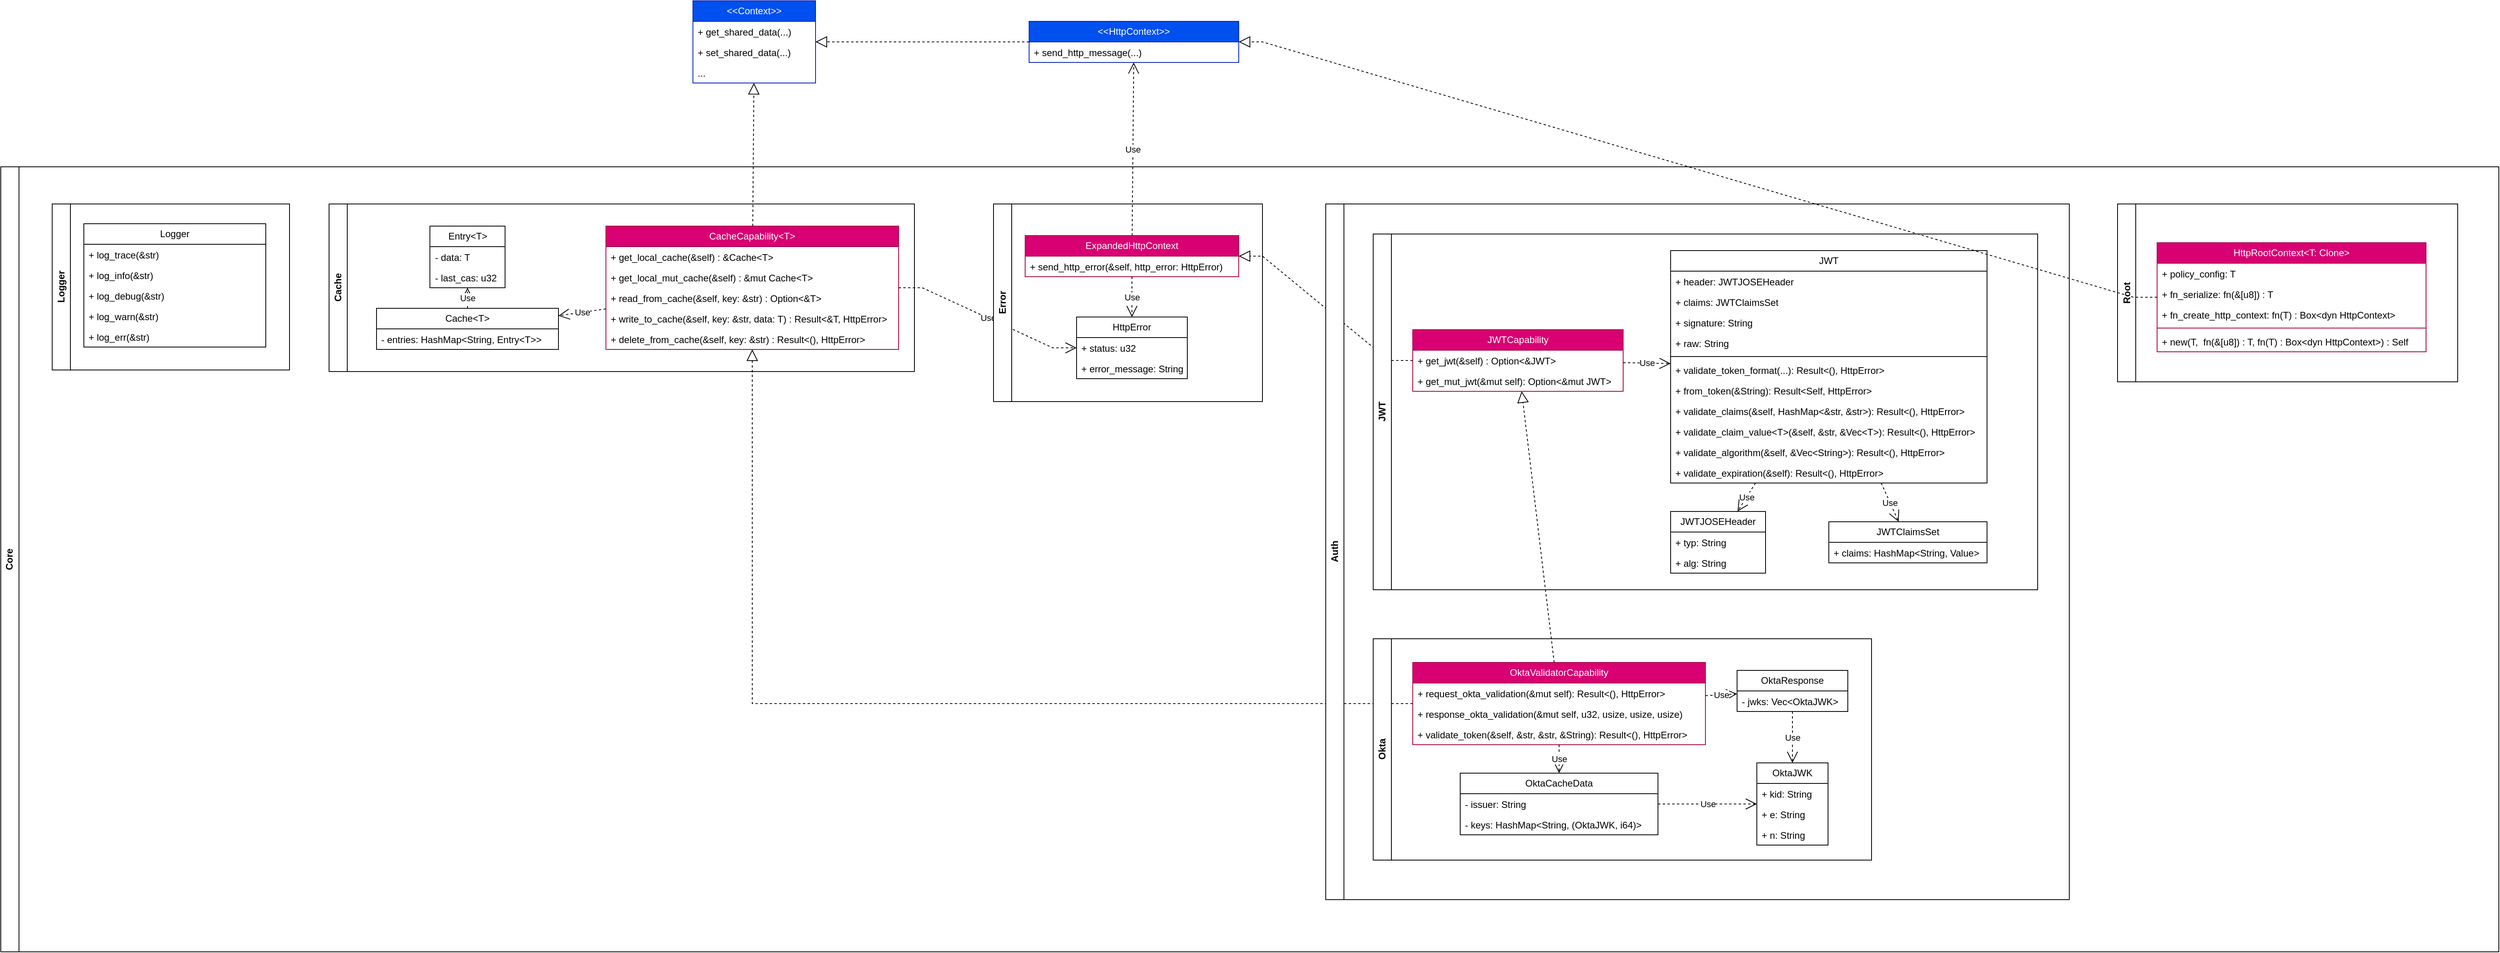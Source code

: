 <mxfile>
    <diagram name="Página-1" id="h4F8JXKs_0zl05brKgDj">
        <mxGraphModel dx="1831" dy="1032" grid="0" gridSize="10" guides="1" tooltips="1" connect="1" arrows="1" fold="1" page="0" pageScale="1" pageWidth="827" pageHeight="1169" background="none" math="0" shadow="0">
            <root>
                <mxCell id="0"/>
                <mxCell id="1" parent="0"/>
                <mxCell id="KicttZeMoANfHWGI0RuL-10" value="Cache&amp;lt;T&amp;gt;" style="swimlane;fontStyle=0;childLayout=stackLayout;horizontal=1;startSize=26;fillColor=none;horizontalStack=0;resizeParent=1;resizeParentMax=0;resizeLast=0;collapsible=1;marginBottom=0;whiteSpace=wrap;html=1;" parent="1" vertex="1">
                    <mxGeometry x="130" y="270" width="230" height="52" as="geometry"/>
                </mxCell>
                <mxCell id="KicttZeMoANfHWGI0RuL-11" value="- entries: HashMap&amp;lt;String, Entry&amp;lt;T&amp;gt;&amp;gt;" style="text;strokeColor=none;fillColor=none;align=left;verticalAlign=top;spacingLeft=4;spacingRight=4;overflow=hidden;rotatable=0;points=[[0,0.5],[1,0.5]];portConstraint=eastwest;whiteSpace=wrap;html=1;" parent="KicttZeMoANfHWGI0RuL-10" vertex="1">
                    <mxGeometry y="26" width="230" height="26" as="geometry"/>
                </mxCell>
                <mxCell id="KicttZeMoANfHWGI0RuL-26" value="Use" style="endArrow=open;endSize=12;dashed=1;html=1;rounded=0;" parent="1" source="KicttZeMoANfHWGI0RuL-10" target="KicttZeMoANfHWGI0RuL-14" edge="1">
                    <mxGeometry width="160" relative="1" as="geometry">
                        <mxPoint x="100" y="467" as="sourcePoint"/>
                        <mxPoint x="-20" y="437" as="targetPoint"/>
                    </mxGeometry>
                </mxCell>
                <mxCell id="KicttZeMoANfHWGI0RuL-31" value="CacheCapability&amp;lt;T&amp;gt;" style="swimlane;fontStyle=0;childLayout=stackLayout;horizontal=1;startSize=26;fillColor=#d80073;horizontalStack=0;resizeParent=1;resizeParentMax=0;resizeLast=0;collapsible=1;marginBottom=0;whiteSpace=wrap;html=1;strokeColor=#A50040;fontColor=#ffffff;" parent="1" vertex="1">
                    <mxGeometry x="420" y="166" width="370" height="156" as="geometry"/>
                </mxCell>
                <mxCell id="KicttZeMoANfHWGI0RuL-32" value="+ get_local_cache(&amp;amp;self) : &amp;amp;Cache&amp;lt;T&amp;gt;&amp;nbsp;" style="text;strokeColor=none;fillColor=none;align=left;verticalAlign=top;spacingLeft=4;spacingRight=4;overflow=hidden;rotatable=0;points=[[0,0.5],[1,0.5]];portConstraint=eastwest;whiteSpace=wrap;html=1;" parent="KicttZeMoANfHWGI0RuL-31" vertex="1">
                    <mxGeometry y="26" width="370" height="26" as="geometry"/>
                </mxCell>
                <mxCell id="KicttZeMoANfHWGI0RuL-33" value="+ get_local_mut_cache(&amp;amp;self) : &amp;amp;mut Cache&amp;lt;T&amp;gt;&amp;nbsp;" style="text;strokeColor=none;fillColor=none;align=left;verticalAlign=top;spacingLeft=4;spacingRight=4;overflow=hidden;rotatable=0;points=[[0,0.5],[1,0.5]];portConstraint=eastwest;whiteSpace=wrap;html=1;" parent="KicttZeMoANfHWGI0RuL-31" vertex="1">
                    <mxGeometry y="52" width="370" height="26" as="geometry"/>
                </mxCell>
                <mxCell id="KicttZeMoANfHWGI0RuL-35" value="+ read_from_cache(&amp;amp;self, key: &amp;amp;str) : Option&amp;lt;&amp;amp;T&amp;gt;&amp;nbsp;" style="text;strokeColor=none;fillColor=none;align=left;verticalAlign=top;spacingLeft=4;spacingRight=4;overflow=hidden;rotatable=0;points=[[0,0.5],[1,0.5]];portConstraint=eastwest;whiteSpace=wrap;html=1;" parent="KicttZeMoANfHWGI0RuL-31" vertex="1">
                    <mxGeometry y="78" width="370" height="26" as="geometry"/>
                </mxCell>
                <mxCell id="KicttZeMoANfHWGI0RuL-36" value="+ write_to_cache(&amp;amp;self, key: &amp;amp;str, data: T) : Result&amp;lt;&amp;amp;T, HttpError&amp;gt;&amp;nbsp;" style="text;strokeColor=none;fillColor=none;align=left;verticalAlign=top;spacingLeft=4;spacingRight=4;overflow=hidden;rotatable=0;points=[[0,0.5],[1,0.5]];portConstraint=eastwest;whiteSpace=wrap;html=1;" parent="KicttZeMoANfHWGI0RuL-31" vertex="1">
                    <mxGeometry y="104" width="370" height="26" as="geometry"/>
                </mxCell>
                <mxCell id="KicttZeMoANfHWGI0RuL-45" value="+ delete_from_cache(&amp;amp;self, key: &amp;amp;str) : Result&amp;lt;(), HttpError&amp;gt;&amp;nbsp;" style="text;strokeColor=none;fillColor=none;align=left;verticalAlign=top;spacingLeft=4;spacingRight=4;overflow=hidden;rotatable=0;points=[[0,0.5],[1,0.5]];portConstraint=eastwest;whiteSpace=wrap;html=1;" parent="KicttZeMoANfHWGI0RuL-31" vertex="1">
                    <mxGeometry y="130" width="370" height="26" as="geometry"/>
                </mxCell>
                <mxCell id="KicttZeMoANfHWGI0RuL-34" value="Use" style="endArrow=open;endSize=12;dashed=1;html=1;rounded=0;" parent="1" source="KicttZeMoANfHWGI0RuL-31" target="KicttZeMoANfHWGI0RuL-10" edge="1">
                    <mxGeometry width="160" relative="1" as="geometry">
                        <mxPoint x="561" y="91" as="sourcePoint"/>
                        <mxPoint x="505" y="91" as="targetPoint"/>
                    </mxGeometry>
                </mxCell>
                <mxCell id="KicttZeMoANfHWGI0RuL-59" value="" style="endArrow=block;dashed=1;endFill=0;endSize=12;html=1;rounded=0;" parent="1" source="KicttZeMoANfHWGI0RuL-31" target="KicttZeMoANfHWGI0RuL-63" edge="1">
                    <mxGeometry width="160" relative="1" as="geometry">
                        <mxPoint x="615" y="390" as="sourcePoint"/>
                        <mxPoint x="615" y="328" as="targetPoint"/>
                    </mxGeometry>
                </mxCell>
                <mxCell id="KicttZeMoANfHWGI0RuL-60" value="&amp;lt;&amp;lt;HttpContext&amp;gt;&amp;gt;" style="swimlane;fontStyle=0;childLayout=stackLayout;horizontal=1;startSize=26;fillColor=#0050ef;horizontalStack=0;resizeParent=1;resizeParentMax=0;resizeLast=0;collapsible=1;marginBottom=0;whiteSpace=wrap;html=1;strokeColor=#001DBC;fontColor=#ffffff;" parent="1" vertex="1">
                    <mxGeometry x="955" y="-93" width="265" height="52" as="geometry"/>
                </mxCell>
                <mxCell id="KicttZeMoANfHWGI0RuL-149" value="+ send_http_message(...)" style="text;strokeColor=none;fillColor=none;align=left;verticalAlign=top;spacingLeft=4;spacingRight=4;overflow=hidden;rotatable=0;points=[[0,0.5],[1,0.5]];portConstraint=eastwest;whiteSpace=wrap;html=1;" parent="KicttZeMoANfHWGI0RuL-60" vertex="1">
                    <mxGeometry y="26" width="265" height="26" as="geometry"/>
                </mxCell>
                <mxCell id="KicttZeMoANfHWGI0RuL-62" value="Use" style="endArrow=open;endSize=12;dashed=1;html=1;rounded=0;" parent="1" source="KicttZeMoANfHWGI0RuL-52" target="KicttZeMoANfHWGI0RuL-60" edge="1">
                    <mxGeometry width="160" relative="1" as="geometry">
                        <mxPoint x="615" y="450" as="sourcePoint"/>
                        <mxPoint x="615" y="380" as="targetPoint"/>
                    </mxGeometry>
                </mxCell>
                <mxCell id="KicttZeMoANfHWGI0RuL-63" value="&amp;lt;&amp;lt;Context&amp;gt;&amp;gt;" style="swimlane;fontStyle=0;childLayout=stackLayout;horizontal=1;startSize=26;fillColor=#0050ef;horizontalStack=0;resizeParent=1;resizeParentMax=0;resizeLast=0;collapsible=1;marginBottom=0;whiteSpace=wrap;html=1;strokeColor=#001DBC;fontColor=#ffffff;" parent="1" vertex="1">
                    <mxGeometry x="530" y="-119" width="155" height="104" as="geometry"/>
                </mxCell>
                <mxCell id="KicttZeMoANfHWGI0RuL-65" value="+ get_shared_data(...)" style="text;strokeColor=none;fillColor=none;align=left;verticalAlign=top;spacingLeft=4;spacingRight=4;overflow=hidden;rotatable=0;points=[[0,0.5],[1,0.5]];portConstraint=eastwest;whiteSpace=wrap;html=1;" parent="KicttZeMoANfHWGI0RuL-63" vertex="1">
                    <mxGeometry y="26" width="155" height="26" as="geometry"/>
                </mxCell>
                <mxCell id="KicttZeMoANfHWGI0RuL-66" value="+ set_shared_data(...)" style="text;strokeColor=none;fillColor=none;align=left;verticalAlign=top;spacingLeft=4;spacingRight=4;overflow=hidden;rotatable=0;points=[[0,0.5],[1,0.5]];portConstraint=eastwest;whiteSpace=wrap;html=1;" parent="KicttZeMoANfHWGI0RuL-63" vertex="1">
                    <mxGeometry y="52" width="155" height="26" as="geometry"/>
                </mxCell>
                <mxCell id="KicttZeMoANfHWGI0RuL-67" value="..." style="text;strokeColor=none;fillColor=none;align=left;verticalAlign=top;spacingLeft=4;spacingRight=4;overflow=hidden;rotatable=0;points=[[0,0.5],[1,0.5]];portConstraint=eastwest;whiteSpace=wrap;html=1;" parent="KicttZeMoANfHWGI0RuL-63" vertex="1">
                    <mxGeometry y="78" width="155" height="26" as="geometry"/>
                </mxCell>
                <mxCell id="KicttZeMoANfHWGI0RuL-68" value="" style="endArrow=block;dashed=1;endFill=0;endSize=12;html=1;rounded=0;" parent="1" source="KicttZeMoANfHWGI0RuL-60" target="KicttZeMoANfHWGI0RuL-63" edge="1">
                    <mxGeometry width="160" relative="1" as="geometry">
                        <mxPoint x="615" y="123" as="sourcePoint"/>
                        <mxPoint x="615" y="75" as="targetPoint"/>
                    </mxGeometry>
                </mxCell>
                <mxCell id="KicttZeMoANfHWGI0RuL-78" value="Use" style="endArrow=open;endSize=12;dashed=1;html=1;rounded=0;edgeStyle=entityRelationEdgeStyle;" parent="1" source="KicttZeMoANfHWGI0RuL-31" target="KicttZeMoANfHWGI0RuL-47" edge="1">
                    <mxGeometry width="160" relative="1" as="geometry">
                        <mxPoint x="1068" y="225" as="sourcePoint"/>
                        <mxPoint x="1021" y="270" as="targetPoint"/>
                    </mxGeometry>
                </mxCell>
                <mxCell id="KicttZeMoANfHWGI0RuL-79" value="Cache" style="swimlane;horizontal=0;whiteSpace=wrap;html=1;" parent="1" vertex="1">
                    <mxGeometry x="70" y="138" width="740" height="212" as="geometry"/>
                </mxCell>
                <mxCell id="KicttZeMoANfHWGI0RuL-14" value="Entry&amp;lt;T&amp;gt;" style="swimlane;fontStyle=0;childLayout=stackLayout;horizontal=1;startSize=26;fillColor=none;horizontalStack=0;resizeParent=1;resizeParentMax=0;resizeLast=0;collapsible=1;marginBottom=0;whiteSpace=wrap;html=1;" parent="KicttZeMoANfHWGI0RuL-79" vertex="1">
                    <mxGeometry x="127.5" y="28" width="95" height="78" as="geometry"/>
                </mxCell>
                <mxCell id="KicttZeMoANfHWGI0RuL-15" value="- data: T" style="text;strokeColor=none;fillColor=none;align=left;verticalAlign=top;spacingLeft=4;spacingRight=4;overflow=hidden;rotatable=0;points=[[0,0.5],[1,0.5]];portConstraint=eastwest;whiteSpace=wrap;html=1;" parent="KicttZeMoANfHWGI0RuL-14" vertex="1">
                    <mxGeometry y="26" width="95" height="26" as="geometry"/>
                </mxCell>
                <mxCell id="KicttZeMoANfHWGI0RuL-16" value="- last_cas: u32" style="text;strokeColor=none;fillColor=none;align=left;verticalAlign=top;spacingLeft=4;spacingRight=4;overflow=hidden;rotatable=0;points=[[0,0.5],[1,0.5]];portConstraint=eastwest;whiteSpace=wrap;html=1;" parent="KicttZeMoANfHWGI0RuL-14" vertex="1">
                    <mxGeometry y="52" width="95" height="26" as="geometry"/>
                </mxCell>
                <mxCell id="KicttZeMoANfHWGI0RuL-88" value="" style="endArrow=block;dashed=1;endFill=0;endSize=12;html=1;rounded=0;edgeStyle=orthogonalEdgeStyle;" parent="1" source="KicttZeMoANfHWGI0RuL-82" target="KicttZeMoANfHWGI0RuL-31" edge="1">
                    <mxGeometry width="160" relative="1" as="geometry">
                        <mxPoint x="540" y="540" as="sourcePoint"/>
                        <mxPoint x="615" y="124" as="targetPoint"/>
                    </mxGeometry>
                </mxCell>
                <mxCell id="KicttZeMoANfHWGI0RuL-96" value="" style="endArrow=block;dashed=1;endFill=0;endSize=12;html=1;rounded=0;edgeStyle=entityRelationEdgeStyle;" parent="1" source="KicttZeMoANfHWGI0RuL-89" target="KicttZeMoANfHWGI0RuL-52" edge="1">
                    <mxGeometry width="160" relative="1" as="geometry">
                        <mxPoint x="615" y="176" as="sourcePoint"/>
                        <mxPoint x="615" y="124" as="targetPoint"/>
                    </mxGeometry>
                </mxCell>
                <mxCell id="KicttZeMoANfHWGI0RuL-147" value="Error" style="swimlane;horizontal=0;whiteSpace=wrap;html=1;" parent="1" vertex="1">
                    <mxGeometry x="910" y="138" width="340" height="250" as="geometry"/>
                </mxCell>
                <mxCell id="KicttZeMoANfHWGI0RuL-52" value="ExpandedHttpContext" style="swimlane;fontStyle=0;childLayout=stackLayout;horizontal=1;startSize=26;fillColor=#d80073;horizontalStack=0;resizeParent=1;resizeParentMax=0;resizeLast=0;collapsible=1;marginBottom=0;whiteSpace=wrap;html=1;fontColor=#ffffff;strokeColor=#A50040;" parent="KicttZeMoANfHWGI0RuL-147" vertex="1">
                    <mxGeometry x="40" y="40" width="270" height="52" as="geometry"/>
                </mxCell>
                <mxCell id="KicttZeMoANfHWGI0RuL-53" value="+ send_http_error(&amp;amp;self, http_error: HttpError)" style="text;strokeColor=none;fillColor=none;align=left;verticalAlign=top;spacingLeft=4;spacingRight=4;overflow=hidden;rotatable=0;points=[[0,0.5],[1,0.5]];portConstraint=eastwest;whiteSpace=wrap;html=1;" parent="KicttZeMoANfHWGI0RuL-52" vertex="1">
                    <mxGeometry y="26" width="270" height="26" as="geometry"/>
                </mxCell>
                <mxCell id="KicttZeMoANfHWGI0RuL-47" value="HttpError" style="swimlane;fontStyle=0;childLayout=stackLayout;horizontal=1;startSize=26;fillColor=none;horizontalStack=0;resizeParent=1;resizeParentMax=0;resizeLast=0;collapsible=1;marginBottom=0;whiteSpace=wrap;html=1;" parent="KicttZeMoANfHWGI0RuL-147" vertex="1">
                    <mxGeometry x="105" y="143" width="140" height="78" as="geometry"/>
                </mxCell>
                <mxCell id="KicttZeMoANfHWGI0RuL-48" value="+ status: u32" style="text;strokeColor=none;fillColor=none;align=left;verticalAlign=top;spacingLeft=4;spacingRight=4;overflow=hidden;rotatable=0;points=[[0,0.5],[1,0.5]];portConstraint=eastwest;whiteSpace=wrap;html=1;" parent="KicttZeMoANfHWGI0RuL-47" vertex="1">
                    <mxGeometry y="26" width="140" height="26" as="geometry"/>
                </mxCell>
                <mxCell id="KicttZeMoANfHWGI0RuL-49" value="+ error_message: String" style="text;strokeColor=none;fillColor=none;align=left;verticalAlign=top;spacingLeft=4;spacingRight=4;overflow=hidden;rotatable=0;points=[[0,0.5],[1,0.5]];portConstraint=eastwest;whiteSpace=wrap;html=1;" parent="KicttZeMoANfHWGI0RuL-47" vertex="1">
                    <mxGeometry y="52" width="140" height="26" as="geometry"/>
                </mxCell>
                <mxCell id="KicttZeMoANfHWGI0RuL-58" value="Use" style="endArrow=open;endSize=12;dashed=1;html=1;rounded=0;" parent="KicttZeMoANfHWGI0RuL-147" source="KicttZeMoANfHWGI0RuL-52" target="KicttZeMoANfHWGI0RuL-47" edge="1">
                    <mxGeometry width="160" relative="1" as="geometry">
                        <mxPoint x="-687" y="-3" as="sourcePoint"/>
                        <mxPoint x="-547" y="-3" as="targetPoint"/>
                    </mxGeometry>
                </mxCell>
                <mxCell id="KicttZeMoANfHWGI0RuL-150" value="Logger" style="swimlane;horizontal=0;whiteSpace=wrap;html=1;" parent="1" vertex="1">
                    <mxGeometry x="-280" y="138" width="300" height="210" as="geometry"/>
                </mxCell>
                <mxCell id="KicttZeMoANfHWGI0RuL-153" value="Logger" style="swimlane;fontStyle=0;childLayout=stackLayout;horizontal=1;startSize=26;fillColor=none;horizontalStack=0;resizeParent=1;resizeParentMax=0;resizeLast=0;collapsible=1;marginBottom=0;whiteSpace=wrap;html=1;" parent="KicttZeMoANfHWGI0RuL-150" vertex="1">
                    <mxGeometry x="40" y="25" width="230" height="156" as="geometry"/>
                </mxCell>
                <mxCell id="KicttZeMoANfHWGI0RuL-154" value="+ log_trace(&amp;amp;str)" style="text;strokeColor=none;fillColor=none;align=left;verticalAlign=top;spacingLeft=4;spacingRight=4;overflow=hidden;rotatable=0;points=[[0,0.5],[1,0.5]];portConstraint=eastwest;whiteSpace=wrap;html=1;" parent="KicttZeMoANfHWGI0RuL-153" vertex="1">
                    <mxGeometry y="26" width="230" height="26" as="geometry"/>
                </mxCell>
                <mxCell id="KicttZeMoANfHWGI0RuL-157" value="+ log_info(&amp;amp;str)" style="text;strokeColor=none;fillColor=none;align=left;verticalAlign=top;spacingLeft=4;spacingRight=4;overflow=hidden;rotatable=0;points=[[0,0.5],[1,0.5]];portConstraint=eastwest;whiteSpace=wrap;html=1;" parent="KicttZeMoANfHWGI0RuL-153" vertex="1">
                    <mxGeometry y="52" width="230" height="26" as="geometry"/>
                </mxCell>
                <mxCell id="KicttZeMoANfHWGI0RuL-158" value="+ log_debug(&amp;amp;str)" style="text;strokeColor=none;fillColor=none;align=left;verticalAlign=top;spacingLeft=4;spacingRight=4;overflow=hidden;rotatable=0;points=[[0,0.5],[1,0.5]];portConstraint=eastwest;whiteSpace=wrap;html=1;" parent="KicttZeMoANfHWGI0RuL-153" vertex="1">
                    <mxGeometry y="78" width="230" height="26" as="geometry"/>
                </mxCell>
                <mxCell id="KicttZeMoANfHWGI0RuL-159" value="+ log_warn(&amp;amp;str)" style="text;strokeColor=none;fillColor=none;align=left;verticalAlign=top;spacingLeft=4;spacingRight=4;overflow=hidden;rotatable=0;points=[[0,0.5],[1,0.5]];portConstraint=eastwest;whiteSpace=wrap;html=1;" parent="KicttZeMoANfHWGI0RuL-153" vertex="1">
                    <mxGeometry y="104" width="230" height="26" as="geometry"/>
                </mxCell>
                <mxCell id="KicttZeMoANfHWGI0RuL-160" value="+ log_err(&amp;amp;str)" style="text;strokeColor=none;fillColor=none;align=left;verticalAlign=top;spacingLeft=4;spacingRight=4;overflow=hidden;rotatable=0;points=[[0,0.5],[1,0.5]];portConstraint=eastwest;whiteSpace=wrap;html=1;" parent="KicttZeMoANfHWGI0RuL-153" vertex="1">
                    <mxGeometry y="130" width="230" height="26" as="geometry"/>
                </mxCell>
                <mxCell id="KicttZeMoANfHWGI0RuL-169" value="Root" style="swimlane;horizontal=0;whiteSpace=wrap;html=1;" parent="1" vertex="1">
                    <mxGeometry x="2331" y="138" width="430" height="225" as="geometry"/>
                </mxCell>
                <mxCell id="KicttZeMoANfHWGI0RuL-162" value="HttpRootContext&amp;lt;T: Clone&amp;gt;" style="swimlane;fontStyle=0;childLayout=stackLayout;horizontal=1;startSize=26;fillColor=#d80073;horizontalStack=0;resizeParent=1;resizeParentMax=0;resizeLast=0;collapsible=1;marginBottom=0;whiteSpace=wrap;html=1;fontColor=#ffffff;strokeColor=#A50040;" parent="KicttZeMoANfHWGI0RuL-169" vertex="1">
                    <mxGeometry x="50" y="49" width="340" height="138" as="geometry"/>
                </mxCell>
                <mxCell id="KicttZeMoANfHWGI0RuL-163" value="+ policy_config: T" style="text;strokeColor=none;fillColor=none;align=left;verticalAlign=top;spacingLeft=4;spacingRight=4;overflow=hidden;rotatable=0;points=[[0,0.5],[1,0.5]];portConstraint=eastwest;whiteSpace=wrap;html=1;" parent="KicttZeMoANfHWGI0RuL-162" vertex="1">
                    <mxGeometry y="26" width="340" height="26" as="geometry"/>
                </mxCell>
                <mxCell id="KicttZeMoANfHWGI0RuL-164" value="+ fn_serialize: fn(&amp;amp;[u8]) : T" style="text;strokeColor=none;fillColor=none;align=left;verticalAlign=top;spacingLeft=4;spacingRight=4;overflow=hidden;rotatable=0;points=[[0,0.5],[1,0.5]];portConstraint=eastwest;whiteSpace=wrap;html=1;" parent="KicttZeMoANfHWGI0RuL-162" vertex="1">
                    <mxGeometry y="52" width="340" height="26" as="geometry"/>
                </mxCell>
                <mxCell id="KicttZeMoANfHWGI0RuL-165" value="+ fn_create_http_context: fn(T) : Box&amp;lt;dyn HttpContext&amp;gt;" style="text;strokeColor=none;fillColor=none;align=left;verticalAlign=top;spacingLeft=4;spacingRight=4;overflow=hidden;rotatable=0;points=[[0,0.5],[1,0.5]];portConstraint=eastwest;whiteSpace=wrap;html=1;" parent="KicttZeMoANfHWGI0RuL-162" vertex="1">
                    <mxGeometry y="78" width="340" height="26" as="geometry"/>
                </mxCell>
                <mxCell id="KicttZeMoANfHWGI0RuL-167" value="" style="line;strokeWidth=1;fillColor=none;align=left;verticalAlign=middle;spacingTop=-1;spacingLeft=3;spacingRight=3;rotatable=0;labelPosition=right;points=[];portConstraint=eastwest;strokeColor=inherit;" parent="KicttZeMoANfHWGI0RuL-162" vertex="1">
                    <mxGeometry y="104" width="340" height="8" as="geometry"/>
                </mxCell>
                <mxCell id="KicttZeMoANfHWGI0RuL-166" value="+ new(T,&amp;nbsp;&amp;nbsp;fn(&amp;amp;[u8]) : T, fn(T) : Box&amp;lt;dyn HttpContext&amp;gt;) : Self" style="text;strokeColor=none;fillColor=none;align=left;verticalAlign=top;spacingLeft=4;spacingRight=4;overflow=hidden;rotatable=0;points=[[0,0.5],[1,0.5]];portConstraint=eastwest;whiteSpace=wrap;html=1;" parent="KicttZeMoANfHWGI0RuL-162" vertex="1">
                    <mxGeometry y="112" width="340" height="26" as="geometry"/>
                </mxCell>
                <mxCell id="KicttZeMoANfHWGI0RuL-170" value="" style="endArrow=block;dashed=1;endFill=0;endSize=12;html=1;rounded=0;edgeStyle=entityRelationEdgeStyle;" parent="1" source="KicttZeMoANfHWGI0RuL-162" target="KicttZeMoANfHWGI0RuL-60" edge="1">
                    <mxGeometry width="160" relative="1" as="geometry">
                        <mxPoint x="616" y="176" as="sourcePoint"/>
                        <mxPoint x="617" y="44" as="targetPoint"/>
                    </mxGeometry>
                </mxCell>
                <mxCell id="KicttZeMoANfHWGI0RuL-176" value="Auth" style="swimlane;horizontal=0;whiteSpace=wrap;html=1;" parent="1" vertex="1">
                    <mxGeometry x="1330" y="138" width="940" height="880" as="geometry"/>
                </mxCell>
                <mxCell id="KicttZeMoANfHWGI0RuL-119" value="JWT" style="swimlane;horizontal=0;whiteSpace=wrap;html=1;" parent="KicttZeMoANfHWGI0RuL-176" vertex="1">
                    <mxGeometry x="60" y="38" width="840" height="450" as="geometry"/>
                </mxCell>
                <mxCell id="KicttZeMoANfHWGI0RuL-89" value="JWTCapability" style="swimlane;fontStyle=0;childLayout=stackLayout;horizontal=1;startSize=26;fillColor=#d80073;horizontalStack=0;resizeParent=1;resizeParentMax=0;resizeLast=0;collapsible=1;marginBottom=0;whiteSpace=wrap;html=1;fontColor=#ffffff;strokeColor=#A50040;" parent="KicttZeMoANfHWGI0RuL-119" vertex="1">
                    <mxGeometry x="50" y="121" width="266" height="78" as="geometry"/>
                </mxCell>
                <mxCell id="KicttZeMoANfHWGI0RuL-90" value="+ get_jwt(&amp;amp;self) : Option&amp;lt;&amp;amp;JWT&amp;gt;" style="text;strokeColor=none;fillColor=none;align=left;verticalAlign=top;spacingLeft=4;spacingRight=4;overflow=hidden;rotatable=0;points=[[0,0.5],[1,0.5]];portConstraint=eastwest;whiteSpace=wrap;html=1;" parent="KicttZeMoANfHWGI0RuL-89" vertex="1">
                    <mxGeometry y="26" width="266" height="26" as="geometry"/>
                </mxCell>
                <mxCell id="KicttZeMoANfHWGI0RuL-91" value="+ get_mut_jwt(&amp;amp;mut self): Option&amp;lt;&amp;amp;mut JWT&amp;gt;" style="text;strokeColor=none;fillColor=none;align=left;verticalAlign=top;spacingLeft=4;spacingRight=4;overflow=hidden;rotatable=0;points=[[0,0.5],[1,0.5]];portConstraint=eastwest;whiteSpace=wrap;html=1;" parent="KicttZeMoANfHWGI0RuL-89" vertex="1">
                    <mxGeometry y="52" width="266" height="26" as="geometry"/>
                </mxCell>
                <mxCell id="KicttZeMoANfHWGI0RuL-99" value="JWTJOSEHeader" style="swimlane;fontStyle=0;childLayout=stackLayout;horizontal=1;startSize=26;fillColor=none;horizontalStack=0;resizeParent=1;resizeParentMax=0;resizeLast=0;collapsible=1;marginBottom=0;whiteSpace=wrap;html=1;" parent="KicttZeMoANfHWGI0RuL-119" vertex="1">
                    <mxGeometry x="376" y="351" width="120" height="78" as="geometry"/>
                </mxCell>
                <mxCell id="KicttZeMoANfHWGI0RuL-100" value="+ typ: String" style="text;strokeColor=none;fillColor=none;align=left;verticalAlign=top;spacingLeft=4;spacingRight=4;overflow=hidden;rotatable=0;points=[[0,0.5],[1,0.5]];portConstraint=eastwest;whiteSpace=wrap;html=1;" parent="KicttZeMoANfHWGI0RuL-99" vertex="1">
                    <mxGeometry y="26" width="120" height="26" as="geometry"/>
                </mxCell>
                <mxCell id="KicttZeMoANfHWGI0RuL-101" value="+ alg: String" style="text;strokeColor=none;fillColor=none;align=left;verticalAlign=top;spacingLeft=4;spacingRight=4;overflow=hidden;rotatable=0;points=[[0,0.5],[1,0.5]];portConstraint=eastwest;whiteSpace=wrap;html=1;" parent="KicttZeMoANfHWGI0RuL-99" vertex="1">
                    <mxGeometry y="52" width="120" height="26" as="geometry"/>
                </mxCell>
                <mxCell id="KicttZeMoANfHWGI0RuL-105" value="JWTClaimsSet" style="swimlane;fontStyle=0;childLayout=stackLayout;horizontal=1;startSize=26;fillColor=none;horizontalStack=0;resizeParent=1;resizeParentMax=0;resizeLast=0;collapsible=1;marginBottom=0;whiteSpace=wrap;html=1;" parent="KicttZeMoANfHWGI0RuL-119" vertex="1">
                    <mxGeometry x="576" y="364" width="200" height="52" as="geometry"/>
                </mxCell>
                <mxCell id="KicttZeMoANfHWGI0RuL-106" value="+ claims: HashMap&amp;lt;String, Value&amp;gt;" style="text;strokeColor=none;fillColor=none;align=left;verticalAlign=top;spacingLeft=4;spacingRight=4;overflow=hidden;rotatable=0;points=[[0,0.5],[1,0.5]];portConstraint=eastwest;whiteSpace=wrap;html=1;" parent="KicttZeMoANfHWGI0RuL-105" vertex="1">
                    <mxGeometry y="26" width="200" height="26" as="geometry"/>
                </mxCell>
                <mxCell id="KicttZeMoANfHWGI0RuL-93" value="JWT" style="swimlane;fontStyle=0;childLayout=stackLayout;horizontal=1;startSize=26;fillColor=none;horizontalStack=0;resizeParent=1;resizeParentMax=0;resizeLast=0;collapsible=1;marginBottom=0;whiteSpace=wrap;html=1;" parent="KicttZeMoANfHWGI0RuL-119" vertex="1">
                    <mxGeometry x="376" y="21" width="400" height="294" as="geometry"/>
                </mxCell>
                <mxCell id="KicttZeMoANfHWGI0RuL-94" value="+ header: JWTJOSEHeader" style="text;strokeColor=none;fillColor=none;align=left;verticalAlign=top;spacingLeft=4;spacingRight=4;overflow=hidden;rotatable=0;points=[[0,0.5],[1,0.5]];portConstraint=eastwest;whiteSpace=wrap;html=1;" parent="KicttZeMoANfHWGI0RuL-93" vertex="1">
                    <mxGeometry y="26" width="400" height="26" as="geometry"/>
                </mxCell>
                <mxCell id="KicttZeMoANfHWGI0RuL-95" value="+ claims: JWTClaimsSet" style="text;strokeColor=none;fillColor=none;align=left;verticalAlign=top;spacingLeft=4;spacingRight=4;overflow=hidden;rotatable=0;points=[[0,0.5],[1,0.5]];portConstraint=eastwest;whiteSpace=wrap;html=1;" parent="KicttZeMoANfHWGI0RuL-93" vertex="1">
                    <mxGeometry y="52" width="400" height="26" as="geometry"/>
                </mxCell>
                <mxCell id="KicttZeMoANfHWGI0RuL-97" value="+ signature: String" style="text;strokeColor=none;fillColor=none;align=left;verticalAlign=top;spacingLeft=4;spacingRight=4;overflow=hidden;rotatable=0;points=[[0,0.5],[1,0.5]];portConstraint=eastwest;whiteSpace=wrap;html=1;" parent="KicttZeMoANfHWGI0RuL-93" vertex="1">
                    <mxGeometry y="78" width="400" height="26" as="geometry"/>
                </mxCell>
                <mxCell id="KicttZeMoANfHWGI0RuL-98" value="+ raw: String" style="text;strokeColor=none;fillColor=none;align=left;verticalAlign=top;spacingLeft=4;spacingRight=4;overflow=hidden;rotatable=0;points=[[0,0.5],[1,0.5]];portConstraint=eastwest;whiteSpace=wrap;html=1;" parent="KicttZeMoANfHWGI0RuL-93" vertex="1">
                    <mxGeometry y="104" width="400" height="26" as="geometry"/>
                </mxCell>
                <mxCell id="KicttZeMoANfHWGI0RuL-168" value="" style="line;strokeWidth=1;fillColor=none;align=left;verticalAlign=middle;spacingTop=-1;spacingLeft=3;spacingRight=3;rotatable=0;labelPosition=right;points=[];portConstraint=eastwest;strokeColor=inherit;" parent="KicttZeMoANfHWGI0RuL-93" vertex="1">
                    <mxGeometry y="130" width="400" height="8" as="geometry"/>
                </mxCell>
                <mxCell id="KicttZeMoANfHWGI0RuL-113" value="+ validate_token_format(...): Result&amp;lt;(), HttpError&amp;gt;" style="text;strokeColor=none;fillColor=none;align=left;verticalAlign=top;spacingLeft=4;spacingRight=4;overflow=hidden;rotatable=0;points=[[0,0.5],[1,0.5]];portConstraint=eastwest;whiteSpace=wrap;html=1;" parent="KicttZeMoANfHWGI0RuL-93" vertex="1">
                    <mxGeometry y="138" width="400" height="26" as="geometry"/>
                </mxCell>
                <mxCell id="KicttZeMoANfHWGI0RuL-114" value="+ from_token(&amp;amp;String): Result&amp;lt;Self, HttpError&amp;gt;" style="text;strokeColor=none;fillColor=none;align=left;verticalAlign=top;spacingLeft=4;spacingRight=4;overflow=hidden;rotatable=0;points=[[0,0.5],[1,0.5]];portConstraint=eastwest;whiteSpace=wrap;html=1;" parent="KicttZeMoANfHWGI0RuL-93" vertex="1">
                    <mxGeometry y="164" width="400" height="26" as="geometry"/>
                </mxCell>
                <mxCell id="KicttZeMoANfHWGI0RuL-115" value="+ validate_claims(&amp;amp;self, HashMap&amp;lt;&amp;amp;str, &amp;amp;str&amp;gt;): Result&amp;lt;(), HttpError&amp;gt;" style="text;strokeColor=none;fillColor=none;align=left;verticalAlign=top;spacingLeft=4;spacingRight=4;overflow=hidden;rotatable=0;points=[[0,0.5],[1,0.5]];portConstraint=eastwest;whiteSpace=wrap;html=1;" parent="KicttZeMoANfHWGI0RuL-93" vertex="1">
                    <mxGeometry y="190" width="400" height="26" as="geometry"/>
                </mxCell>
                <mxCell id="KicttZeMoANfHWGI0RuL-118" value="+ validate_claim_value&amp;lt;T&amp;gt;(&amp;amp;self, &amp;amp;str, &amp;amp;Vec&amp;lt;T&amp;gt;): Result&amp;lt;(), HttpError&amp;gt;" style="text;strokeColor=none;fillColor=none;align=left;verticalAlign=top;spacingLeft=4;spacingRight=4;overflow=hidden;rotatable=0;points=[[0,0.5],[1,0.5]];portConstraint=eastwest;whiteSpace=wrap;html=1;" parent="KicttZeMoANfHWGI0RuL-93" vertex="1">
                    <mxGeometry y="216" width="400" height="26" as="geometry"/>
                </mxCell>
                <mxCell id="KicttZeMoANfHWGI0RuL-116" value="+ validate_algorithm(&amp;amp;self, &amp;amp;Vec&amp;lt;String&amp;gt;): Result&amp;lt;(), HttpError&amp;gt;" style="text;strokeColor=none;fillColor=none;align=left;verticalAlign=top;spacingLeft=4;spacingRight=4;overflow=hidden;rotatable=0;points=[[0,0.5],[1,0.5]];portConstraint=eastwest;whiteSpace=wrap;html=1;" parent="KicttZeMoANfHWGI0RuL-93" vertex="1">
                    <mxGeometry y="242" width="400" height="26" as="geometry"/>
                </mxCell>
                <mxCell id="KicttZeMoANfHWGI0RuL-117" value="+ validate_expiration(&amp;amp;self): Result&amp;lt;(), HttpError&amp;gt;" style="text;strokeColor=none;fillColor=none;align=left;verticalAlign=top;spacingLeft=4;spacingRight=4;overflow=hidden;rotatable=0;points=[[0,0.5],[1,0.5]];portConstraint=eastwest;whiteSpace=wrap;html=1;" parent="KicttZeMoANfHWGI0RuL-93" vertex="1">
                    <mxGeometry y="268" width="400" height="26" as="geometry"/>
                </mxCell>
                <mxCell id="KicttZeMoANfHWGI0RuL-104" value="Use" style="endArrow=open;endSize=12;dashed=1;html=1;rounded=0;" parent="KicttZeMoANfHWGI0RuL-119" source="KicttZeMoANfHWGI0RuL-93" target="KicttZeMoANfHWGI0RuL-99" edge="1">
                    <mxGeometry width="160" relative="1" as="geometry">
                        <mxPoint x="-194" y="56" as="sourcePoint"/>
                        <mxPoint x="-246" y="110" as="targetPoint"/>
                    </mxGeometry>
                </mxCell>
                <mxCell id="KicttZeMoANfHWGI0RuL-110" value="Use" style="endArrow=open;endSize=12;dashed=1;html=1;rounded=0;" parent="KicttZeMoANfHWGI0RuL-119" source="KicttZeMoANfHWGI0RuL-93" target="KicttZeMoANfHWGI0RuL-105" edge="1">
                    <mxGeometry width="160" relative="1" as="geometry">
                        <mxPoint x="206" y="337" as="sourcePoint"/>
                        <mxPoint x="316" y="327" as="targetPoint"/>
                    </mxGeometry>
                </mxCell>
                <mxCell id="KicttZeMoANfHWGI0RuL-112" value="Use" style="endArrow=open;endSize=12;dashed=1;html=1;rounded=0;" parent="KicttZeMoANfHWGI0RuL-119" source="KicttZeMoANfHWGI0RuL-89" target="KicttZeMoANfHWGI0RuL-93" edge="1">
                    <mxGeometry width="160" relative="1" as="geometry">
                        <mxPoint x="206" y="337" as="sourcePoint"/>
                        <mxPoint x="316" y="327" as="targetPoint"/>
                    </mxGeometry>
                </mxCell>
                <mxCell id="KicttZeMoANfHWGI0RuL-80" value="Okta" style="swimlane;horizontal=0;whiteSpace=wrap;html=1;" parent="KicttZeMoANfHWGI0RuL-176" vertex="1">
                    <mxGeometry x="60" y="550" width="630" height="280" as="geometry"/>
                </mxCell>
                <mxCell id="KicttZeMoANfHWGI0RuL-2" value="OktaResponse" style="swimlane;fontStyle=0;childLayout=stackLayout;horizontal=1;startSize=26;fillColor=none;horizontalStack=0;resizeParent=1;resizeParentMax=0;resizeLast=0;collapsible=1;marginBottom=0;whiteSpace=wrap;html=1;" parent="KicttZeMoANfHWGI0RuL-80" vertex="1">
                    <mxGeometry x="460" y="40" width="140" height="52" as="geometry"/>
                </mxCell>
                <mxCell id="KicttZeMoANfHWGI0RuL-3" value="- jwks: Vec&amp;lt;OktaJWK&amp;gt;" style="text;strokeColor=none;fillColor=none;align=left;verticalAlign=top;spacingLeft=4;spacingRight=4;overflow=hidden;rotatable=0;points=[[0,0.5],[1,0.5]];portConstraint=eastwest;whiteSpace=wrap;html=1;" parent="KicttZeMoANfHWGI0RuL-2" vertex="1">
                    <mxGeometry y="26" width="140" height="26" as="geometry"/>
                </mxCell>
                <mxCell id="KicttZeMoANfHWGI0RuL-18" value="OktaJWK" style="swimlane;fontStyle=0;childLayout=stackLayout;horizontal=1;startSize=26;fillColor=none;horizontalStack=0;resizeParent=1;resizeParentMax=0;resizeLast=0;collapsible=1;marginBottom=0;whiteSpace=wrap;html=1;" parent="KicttZeMoANfHWGI0RuL-80" vertex="1">
                    <mxGeometry x="485" y="157" width="90" height="104" as="geometry"/>
                </mxCell>
                <mxCell id="KicttZeMoANfHWGI0RuL-19" value="+ kid: String" style="text;strokeColor=none;fillColor=none;align=left;verticalAlign=top;spacingLeft=4;spacingRight=4;overflow=hidden;rotatable=0;points=[[0,0.5],[1,0.5]];portConstraint=eastwest;whiteSpace=wrap;html=1;" parent="KicttZeMoANfHWGI0RuL-18" vertex="1">
                    <mxGeometry y="26" width="90" height="26" as="geometry"/>
                </mxCell>
                <mxCell id="KicttZeMoANfHWGI0RuL-20" value="+ e: String" style="text;strokeColor=none;fillColor=none;align=left;verticalAlign=top;spacingLeft=4;spacingRight=4;overflow=hidden;rotatable=0;points=[[0,0.5],[1,0.5]];portConstraint=eastwest;whiteSpace=wrap;html=1;" parent="KicttZeMoANfHWGI0RuL-18" vertex="1">
                    <mxGeometry y="52" width="90" height="26" as="geometry"/>
                </mxCell>
                <mxCell id="KicttZeMoANfHWGI0RuL-21" value="+ n: String" style="text;strokeColor=none;fillColor=none;align=left;verticalAlign=top;spacingLeft=4;spacingRight=4;overflow=hidden;rotatable=0;points=[[0,0.5],[1,0.5]];portConstraint=eastwest;whiteSpace=wrap;html=1;" parent="KicttZeMoANfHWGI0RuL-18" vertex="1">
                    <mxGeometry y="78" width="90" height="26" as="geometry"/>
                </mxCell>
                <mxCell id="KicttZeMoANfHWGI0RuL-27" value="Use" style="endArrow=open;endSize=12;dashed=1;html=1;rounded=0;" parent="KicttZeMoANfHWGI0RuL-80" source="KicttZeMoANfHWGI0RuL-2" target="KicttZeMoANfHWGI0RuL-18" edge="1">
                    <mxGeometry width="160" relative="1" as="geometry">
                        <mxPoint x="160" y="-82" as="sourcePoint"/>
                        <mxPoint x="40" y="-82" as="targetPoint"/>
                    </mxGeometry>
                </mxCell>
                <mxCell id="KicttZeMoANfHWGI0RuL-82" value="OktaValidatorCapability" style="swimlane;fontStyle=0;childLayout=stackLayout;horizontal=1;startSize=26;fillColor=#d80073;horizontalStack=0;resizeParent=1;resizeParentMax=0;resizeLast=0;collapsible=1;marginBottom=0;whiteSpace=wrap;html=1;fontColor=#ffffff;strokeColor=#A50040;" parent="KicttZeMoANfHWGI0RuL-80" vertex="1">
                    <mxGeometry x="50" y="30" width="370" height="104" as="geometry"/>
                </mxCell>
                <mxCell id="KicttZeMoANfHWGI0RuL-83" value="+ request_okta_validation(&amp;amp;mut self): Result&amp;lt;(), HttpError&amp;gt;" style="text;strokeColor=none;fillColor=none;align=left;verticalAlign=top;spacingLeft=4;spacingRight=4;overflow=hidden;rotatable=0;points=[[0,0.5],[1,0.5]];portConstraint=eastwest;whiteSpace=wrap;html=1;" parent="KicttZeMoANfHWGI0RuL-82" vertex="1">
                    <mxGeometry y="26" width="370" height="26" as="geometry"/>
                </mxCell>
                <mxCell id="KicttZeMoANfHWGI0RuL-84" value="+ response_okta_validation(&amp;amp;mut self, u32, usize, usize, usize)" style="text;strokeColor=none;fillColor=none;align=left;verticalAlign=top;spacingLeft=4;spacingRight=4;overflow=hidden;rotatable=0;points=[[0,0.5],[1,0.5]];portConstraint=eastwest;whiteSpace=wrap;html=1;" parent="KicttZeMoANfHWGI0RuL-82" vertex="1">
                    <mxGeometry y="52" width="370" height="26" as="geometry"/>
                </mxCell>
                <mxCell id="KicttZeMoANfHWGI0RuL-85" value="+ validate_token(&amp;amp;self, &amp;amp;str, &amp;amp;str, &amp;amp;String): Result&amp;lt;(), HttpError&amp;gt;" style="text;strokeColor=none;fillColor=none;align=left;verticalAlign=top;spacingLeft=4;spacingRight=4;overflow=hidden;rotatable=0;points=[[0,0.5],[1,0.5]];portConstraint=eastwest;whiteSpace=wrap;html=1;" parent="KicttZeMoANfHWGI0RuL-82" vertex="1">
                    <mxGeometry y="78" width="370" height="26" as="geometry"/>
                </mxCell>
                <mxCell id="5" value="Use" style="endArrow=open;endSize=12;dashed=1;html=1;rounded=0;" edge="1" parent="KicttZeMoANfHWGI0RuL-80" source="KicttZeMoANfHWGI0RuL-82" target="KicttZeMoANfHWGI0RuL-2">
                    <mxGeometry width="160" relative="1" as="geometry">
                        <mxPoint x="540" y="102" as="sourcePoint"/>
                        <mxPoint x="540" y="167" as="targetPoint"/>
                    </mxGeometry>
                </mxCell>
                <mxCell id="KicttZeMoANfHWGI0RuL-123" value="" style="endArrow=block;dashed=1;endFill=0;endSize=12;html=1;rounded=0;" parent="KicttZeMoANfHWGI0RuL-176" source="KicttZeMoANfHWGI0RuL-82" target="KicttZeMoANfHWGI0RuL-89" edge="1">
                    <mxGeometry width="160" relative="1" as="geometry">
                        <mxPoint x="70" y="111" as="sourcePoint"/>
                        <mxPoint x="-100" y="99" as="targetPoint"/>
                    </mxGeometry>
                </mxCell>
                <mxCell id="4" value="Core" style="swimlane;horizontal=0;whiteSpace=wrap;html=1;" parent="1" vertex="1">
                    <mxGeometry x="-345" y="91" width="3158" height="993" as="geometry"/>
                </mxCell>
                <mxCell id="KicttZeMoANfHWGI0RuL-6" value="OktaCacheData" style="swimlane;fontStyle=0;childLayout=stackLayout;horizontal=1;startSize=26;fillColor=none;horizontalStack=0;resizeParent=1;resizeParentMax=0;resizeLast=0;collapsible=1;marginBottom=0;whiteSpace=wrap;html=1;" parent="4" vertex="1">
                    <mxGeometry x="1845" y="767" width="250" height="78" as="geometry"/>
                </mxCell>
                <mxCell id="KicttZeMoANfHWGI0RuL-7" value="- issuer: String" style="text;strokeColor=none;fillColor=none;align=left;verticalAlign=top;spacingLeft=4;spacingRight=4;overflow=hidden;rotatable=0;points=[[0,0.5],[1,0.5]];portConstraint=eastwest;whiteSpace=wrap;html=1;" parent="KicttZeMoANfHWGI0RuL-6" vertex="1">
                    <mxGeometry y="26" width="250" height="26" as="geometry"/>
                </mxCell>
                <mxCell id="KicttZeMoANfHWGI0RuL-8" value="- keys: HashMap&amp;lt;String, (OktaJWK, i64)&amp;gt;" style="text;strokeColor=none;fillColor=none;align=left;verticalAlign=top;spacingLeft=4;spacingRight=4;overflow=hidden;rotatable=0;points=[[0,0.5],[1,0.5]];portConstraint=eastwest;whiteSpace=wrap;html=1;" parent="KicttZeMoANfHWGI0RuL-6" vertex="1">
                    <mxGeometry y="52" width="250" height="26" as="geometry"/>
                </mxCell>
                <mxCell id="KicttZeMoANfHWGI0RuL-25" value="Use" style="endArrow=open;endSize=12;dashed=1;html=1;rounded=0;" parent="1" source="KicttZeMoANfHWGI0RuL-6" target="KicttZeMoANfHWGI0RuL-18" edge="1">
                    <mxGeometry width="160" relative="1" as="geometry">
                        <mxPoint x="1610" y="368" as="sourcePoint"/>
                        <mxPoint x="1430" y="228" as="targetPoint"/>
                    </mxGeometry>
                </mxCell>
                <mxCell id="6" value="Use" style="endArrow=open;endSize=12;dashed=1;html=1;rounded=0;" edge="1" parent="1" source="KicttZeMoANfHWGI0RuL-82" target="KicttZeMoANfHWGI0RuL-6">
                    <mxGeometry width="160" relative="1" as="geometry">
                        <mxPoint x="1740" y="907.0" as="sourcePoint"/>
                        <mxPoint x="1885" y="907.0" as="targetPoint"/>
                    </mxGeometry>
                </mxCell>
            </root>
        </mxGraphModel>
    </diagram>
</mxfile>